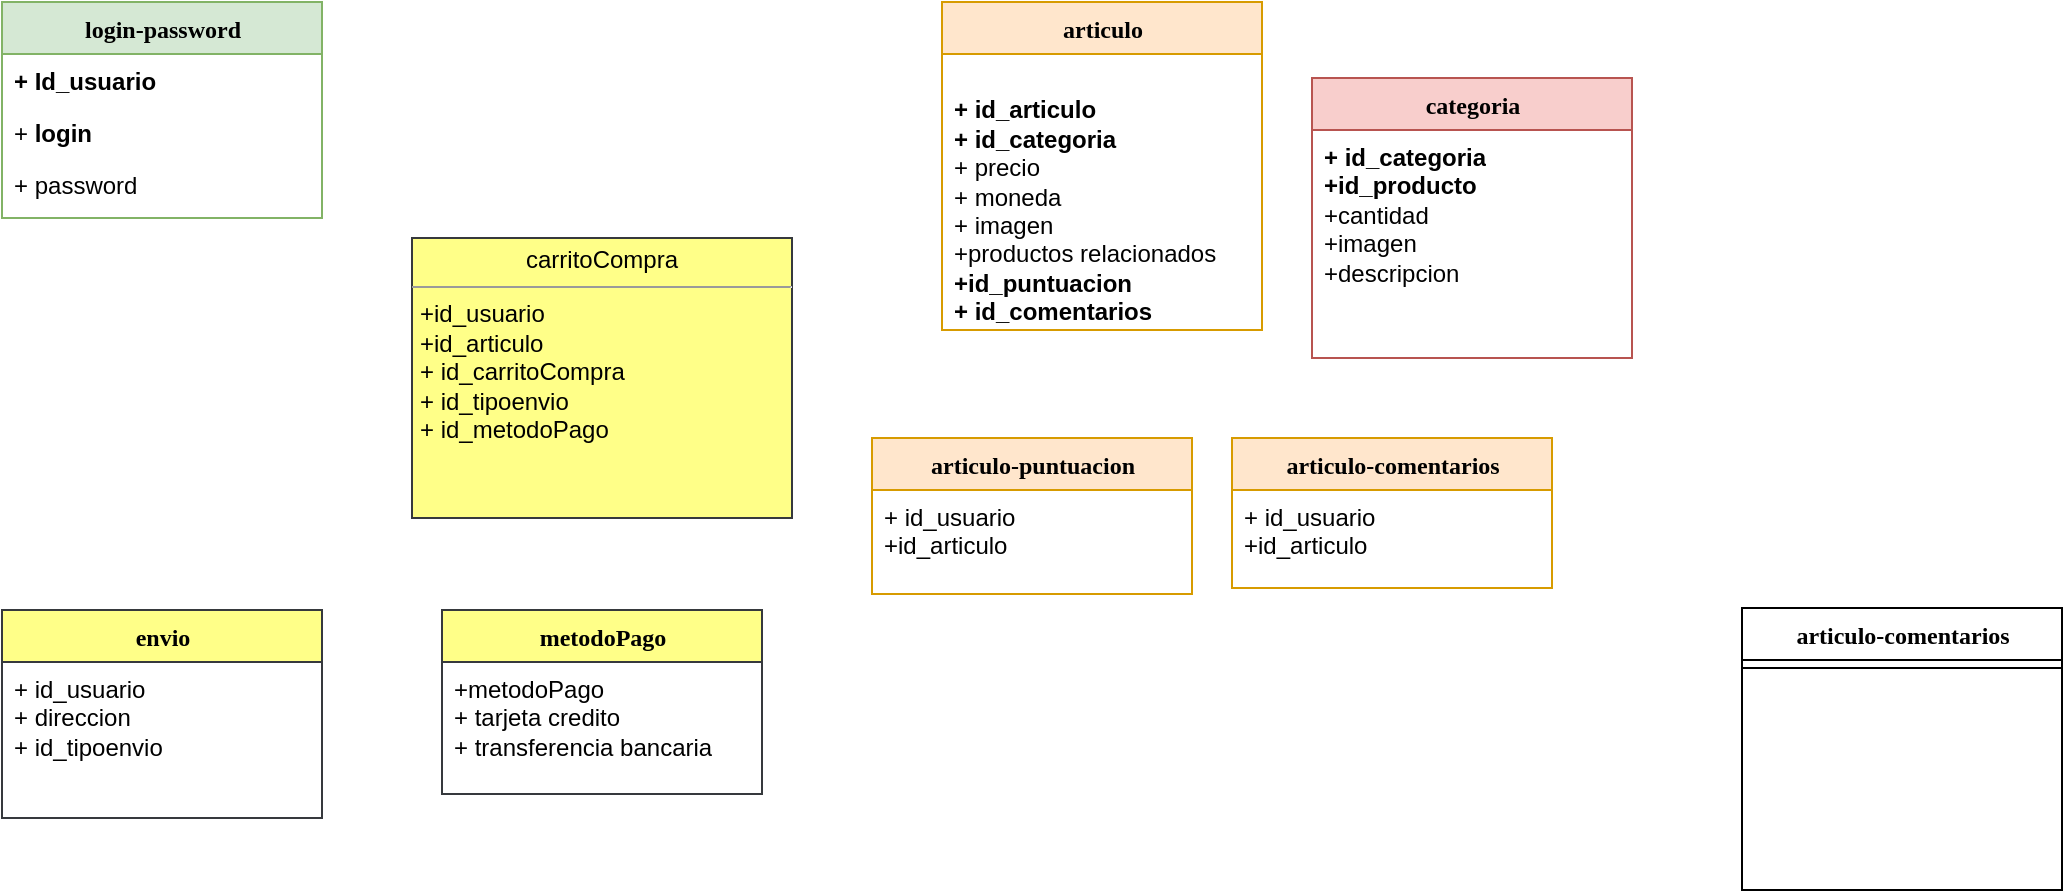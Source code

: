 <mxfile version="13.6.2" type="github">
  <diagram name="Page-1" id="6133507b-19e7-1e82-6fc7-422aa6c4b21f">
    <mxGraphModel dx="1038" dy="548" grid="1" gridSize="10" guides="1" tooltips="1" connect="1" arrows="1" fold="1" page="1" pageScale="1" pageWidth="1100" pageHeight="850" background="#ffffff" math="0" shadow="0">
      <root>
        <mxCell id="0" />
        <mxCell id="1" parent="0" />
        <mxCell id="235556782a83e6d0-1" value="envio" style="swimlane;html=1;fontStyle=1;align=center;verticalAlign=top;childLayout=stackLayout;horizontal=1;startSize=26;horizontalStack=0;resizeParent=1;resizeLast=0;collapsible=1;marginBottom=0;swimlaneFillColor=#ffffff;rounded=0;shadow=0;comic=0;labelBackgroundColor=none;strokeWidth=1;fillColor=#ffff88;fontFamily=Verdana;fontSize=12;strokeColor=#36393d;" parent="1" vertex="1">
          <mxGeometry x="35" y="436" width="160" height="104" as="geometry" />
        </mxCell>
        <mxCell id="235556782a83e6d0-2" value="+ id_usuario&lt;br&gt;+ direccion&lt;br&gt;+ id_tipoenvio" style="text;html=1;strokeColor=none;fillColor=none;align=left;verticalAlign=top;spacingLeft=4;spacingRight=4;whiteSpace=wrap;overflow=hidden;rotatable=0;points=[[0,0.5],[1,0.5]];portConstraint=eastwest;" parent="235556782a83e6d0-1" vertex="1">
          <mxGeometry y="26" width="160" height="64" as="geometry" />
        </mxCell>
        <mxCell id="78961159f06e98e8-17" value="login-password" style="swimlane;html=1;fontStyle=1;align=center;verticalAlign=top;childLayout=stackLayout;horizontal=1;startSize=26;horizontalStack=0;resizeParent=1;resizeLast=0;collapsible=1;marginBottom=0;swimlaneFillColor=#ffffff;rounded=0;shadow=0;comic=0;labelBackgroundColor=none;strokeWidth=1;fillColor=#d5e8d4;fontFamily=Verdana;fontSize=12;strokeColor=#82b366;" parent="1" vertex="1">
          <mxGeometry x="35" y="132" width="160" height="108" as="geometry" />
        </mxCell>
        <mxCell id="78961159f06e98e8-23" value="&lt;b&gt;+ Id_usuario&lt;br&gt;&lt;br&gt;&lt;/b&gt;" style="text;html=1;strokeColor=none;fillColor=none;align=left;verticalAlign=top;spacingLeft=4;spacingRight=4;whiteSpace=wrap;overflow=hidden;rotatable=0;points=[[0,0.5],[1,0.5]];portConstraint=eastwest;" parent="78961159f06e98e8-17" vertex="1">
          <mxGeometry y="26" width="160" height="26" as="geometry" />
        </mxCell>
        <mxCell id="78961159f06e98e8-24" value="+ &lt;b&gt;login&lt;/b&gt;" style="text;html=1;strokeColor=none;fillColor=none;align=left;verticalAlign=top;spacingLeft=4;spacingRight=4;whiteSpace=wrap;overflow=hidden;rotatable=0;points=[[0,0.5],[1,0.5]];portConstraint=eastwest;" parent="78961159f06e98e8-17" vertex="1">
          <mxGeometry y="52" width="160" height="26" as="geometry" />
        </mxCell>
        <mxCell id="g8U_BRg9vKX1-nAUUA79-1" value="+ password" style="text;html=1;strokeColor=none;fillColor=none;align=left;verticalAlign=top;spacingLeft=4;spacingRight=4;whiteSpace=wrap;overflow=hidden;rotatable=0;points=[[0,0.5],[1,0.5]];portConstraint=eastwest;" parent="78961159f06e98e8-17" vertex="1">
          <mxGeometry y="78" width="160" height="25" as="geometry" />
        </mxCell>
        <mxCell id="78961159f06e98e8-69" value="metodoPago" style="swimlane;html=1;fontStyle=1;align=center;verticalAlign=top;childLayout=stackLayout;horizontal=1;startSize=26;horizontalStack=0;resizeParent=1;resizeLast=0;collapsible=1;marginBottom=0;swimlaneFillColor=#ffffff;rounded=0;shadow=0;comic=0;labelBackgroundColor=none;strokeWidth=1;fillColor=#ffff88;fontFamily=Verdana;fontSize=12;strokeColor=#36393d;" parent="1" vertex="1">
          <mxGeometry x="255" y="436" width="160" height="92" as="geometry" />
        </mxCell>
        <mxCell id="78961159f06e98e8-70" value="+metodoPago&lt;br&gt;+ tarjeta credito&lt;br&gt;+ transferencia bancaria" style="text;html=1;strokeColor=none;fillColor=none;align=left;verticalAlign=top;spacingLeft=4;spacingRight=4;whiteSpace=wrap;overflow=hidden;rotatable=0;points=[[0,0.5],[1,0.5]];portConstraint=eastwest;" parent="78961159f06e98e8-69" vertex="1">
          <mxGeometry y="26" width="160" height="54" as="geometry" />
        </mxCell>
        <mxCell id="78961159f06e98e8-95" value="articulo-comentarios" style="swimlane;html=1;fontStyle=1;align=center;verticalAlign=top;childLayout=stackLayout;horizontal=1;startSize=26;horizontalStack=0;resizeParent=1;resizeLast=0;collapsible=1;marginBottom=0;swimlaneFillColor=#ffffff;rounded=0;shadow=0;comic=0;labelBackgroundColor=none;strokeWidth=1;fillColor=none;fontFamily=Verdana;fontSize=12" parent="1" vertex="1">
          <mxGeometry x="905" y="435" width="160" height="141" as="geometry" />
        </mxCell>
        <mxCell id="78961159f06e98e8-103" value="" style="line;html=1;strokeWidth=1;fillColor=none;align=left;verticalAlign=middle;spacingTop=-1;spacingLeft=3;spacingRight=3;rotatable=0;labelPosition=right;points=[];portConstraint=eastwest;" parent="78961159f06e98e8-95" vertex="1">
          <mxGeometry y="26" width="160" height="8" as="geometry" />
        </mxCell>
        <mxCell id="b94bc138ca980ef-1" value="&lt;p style=&quot;margin: 0px ; margin-top: 4px ; text-align: center&quot;&gt;carritoCompra&lt;/p&gt;&lt;hr size=&quot;1&quot;&gt;&lt;p style=&quot;margin: 0px ; margin-left: 4px&quot;&gt;+id_usuario&lt;/p&gt;&lt;p style=&quot;margin: 0px ; margin-left: 4px&quot;&gt;+id_articulo&lt;/p&gt;&lt;p style=&quot;margin: 0px ; margin-left: 4px&quot;&gt;+ id_carritoCompra&lt;/p&gt;&lt;p style=&quot;margin: 0px ; margin-left: 4px&quot;&gt;+ id_tipoenvio&lt;/p&gt;&lt;p style=&quot;margin: 0px ; margin-left: 4px&quot;&gt;+ id_metodoPago&lt;/p&gt;&lt;p style=&quot;margin: 0px ; margin-left: 4px&quot;&gt;&lt;br&gt;&lt;/p&gt;" style="verticalAlign=top;align=left;overflow=fill;fontSize=12;fontFamily=Helvetica;html=1;rounded=0;shadow=0;comic=0;labelBackgroundColor=none;strokeWidth=1;fillColor=#ffff88;strokeColor=#36393d;" parent="1" vertex="1">
          <mxGeometry x="240" y="250" width="190" height="140" as="geometry" />
        </mxCell>
        <mxCell id="78961159f06e98e8-43" value="articulo" style="swimlane;html=1;fontStyle=1;align=center;verticalAlign=top;childLayout=stackLayout;horizontal=1;startSize=26;horizontalStack=0;resizeParent=1;resizeLast=0;collapsible=1;marginBottom=0;swimlaneFillColor=#ffffff;rounded=0;shadow=0;comic=0;labelBackgroundColor=none;strokeWidth=1;fillColor=#ffe6cc;fontFamily=Verdana;fontSize=12;strokeColor=#d79b00;" parent="1" vertex="1">
          <mxGeometry x="505" y="132.0" width="160" height="164" as="geometry" />
        </mxCell>
        <mxCell id="78961159f06e98e8-44" value="&lt;br&gt;+ id_articulo&lt;br&gt;+ id_categoria&lt;br&gt;&lt;span style=&quot;font-weight: normal&quot;&gt;+ precio&lt;/span&gt;&lt;br&gt;&lt;span style=&quot;font-weight: normal&quot;&gt;+ moneda&lt;/span&gt;&lt;br&gt;&lt;span style=&quot;font-weight: normal&quot;&gt;+ imagen&lt;/span&gt;&lt;br&gt;&lt;span style=&quot;font-weight: normal&quot;&gt;+productos relacionados&lt;/span&gt;&lt;br&gt;+id_puntuacion&lt;br&gt;+ id_comentarios" style="text;html=1;strokeColor=none;fillColor=none;align=left;verticalAlign=top;spacingLeft=4;spacingRight=4;whiteSpace=wrap;overflow=hidden;rotatable=0;points=[[0,0.5],[1,0.5]];portConstraint=eastwest;fontStyle=1" parent="78961159f06e98e8-43" vertex="1">
          <mxGeometry y="26" width="160" height="134" as="geometry" />
        </mxCell>
        <mxCell id="78961159f06e98e8-82" value="articulo-comentarios" style="swimlane;html=1;fontStyle=1;align=center;verticalAlign=top;childLayout=stackLayout;horizontal=1;startSize=26;horizontalStack=0;resizeParent=1;resizeLast=0;collapsible=1;marginBottom=0;swimlaneFillColor=#ffffff;rounded=0;shadow=0;comic=0;labelBackgroundColor=none;strokeWidth=1;fillColor=#ffe6cc;fontFamily=Verdana;fontSize=12;strokeColor=#d79b00;" parent="1" vertex="1">
          <mxGeometry x="650" y="350" width="160" height="75" as="geometry" />
        </mxCell>
        <mxCell id="78961159f06e98e8-84" value="+ id_usuario&lt;br&gt;+id_articulo" style="text;html=1;strokeColor=none;fillColor=none;align=left;verticalAlign=top;spacingLeft=4;spacingRight=4;whiteSpace=wrap;overflow=hidden;rotatable=0;points=[[0,0.5],[1,0.5]];portConstraint=eastwest;" parent="78961159f06e98e8-82" vertex="1">
          <mxGeometry y="26" width="160" height="44" as="geometry" />
        </mxCell>
        <mxCell id="78961159f06e98e8-108" value="articulo-puntuacion" style="swimlane;html=1;fontStyle=1;align=center;verticalAlign=top;childLayout=stackLayout;horizontal=1;startSize=26;horizontalStack=0;resizeParent=1;resizeLast=0;collapsible=1;marginBottom=0;swimlaneFillColor=#ffffff;rounded=0;shadow=0;comic=0;labelBackgroundColor=none;strokeWidth=1;fillColor=#ffe6cc;fontFamily=Verdana;fontSize=12;strokeColor=#d79b00;" parent="1" vertex="1">
          <mxGeometry x="470" y="350" width="160" height="78" as="geometry" />
        </mxCell>
        <mxCell id="g8U_BRg9vKX1-nAUUA79-5" value="+ id_usuario&lt;br&gt;+id_articulo" style="text;html=1;strokeColor=none;fillColor=none;align=left;verticalAlign=top;spacingLeft=4;spacingRight=4;whiteSpace=wrap;overflow=hidden;rotatable=0;points=[[0,0.5],[1,0.5]];portConstraint=eastwest;" parent="78961159f06e98e8-108" vertex="1">
          <mxGeometry y="26" width="160" height="44" as="geometry" />
        </mxCell>
        <mxCell id="g8U_BRg9vKX1-nAUUA79-6" value="categoria" style="swimlane;html=1;fontStyle=1;align=center;verticalAlign=top;childLayout=stackLayout;horizontal=1;startSize=26;horizontalStack=0;resizeParent=1;resizeLast=0;collapsible=1;marginBottom=0;swimlaneFillColor=#ffffff;rounded=0;shadow=0;comic=0;labelBackgroundColor=none;strokeWidth=1;fillColor=#f8cecc;fontFamily=Verdana;fontSize=12;strokeColor=#b85450;" parent="1" vertex="1">
          <mxGeometry x="690" y="170" width="160" height="140" as="geometry" />
        </mxCell>
        <mxCell id="g8U_BRg9vKX1-nAUUA79-7" value="&lt;b&gt;+ id_categoria&lt;br&gt;+id_producto&lt;br&gt;&lt;/b&gt;+cantidad&lt;br&gt;+imagen&lt;br&gt;+descripcion" style="text;html=1;strokeColor=none;fillColor=none;align=left;verticalAlign=top;spacingLeft=4;spacingRight=4;whiteSpace=wrap;overflow=hidden;rotatable=0;points=[[0,0.5],[1,0.5]];portConstraint=eastwest;" parent="g8U_BRg9vKX1-nAUUA79-6" vertex="1">
          <mxGeometry y="26" width="160" height="114" as="geometry" />
        </mxCell>
      </root>
    </mxGraphModel>
  </diagram>
</mxfile>
